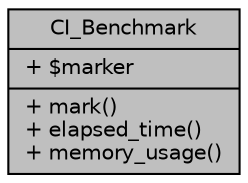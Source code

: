 digraph "CI_Benchmark"
{
 // LATEX_PDF_SIZE
  edge [fontname="Helvetica",fontsize="10",labelfontname="Helvetica",labelfontsize="10"];
  node [fontname="Helvetica",fontsize="10",shape=record];
  Node1 [label="{CI_Benchmark\n|+ $marker\l|+ mark()\l+ elapsed_time()\l+ memory_usage()\l}",height=0.2,width=0.4,color="black", fillcolor="grey75", style="filled", fontcolor="black",tooltip=" "];
}
